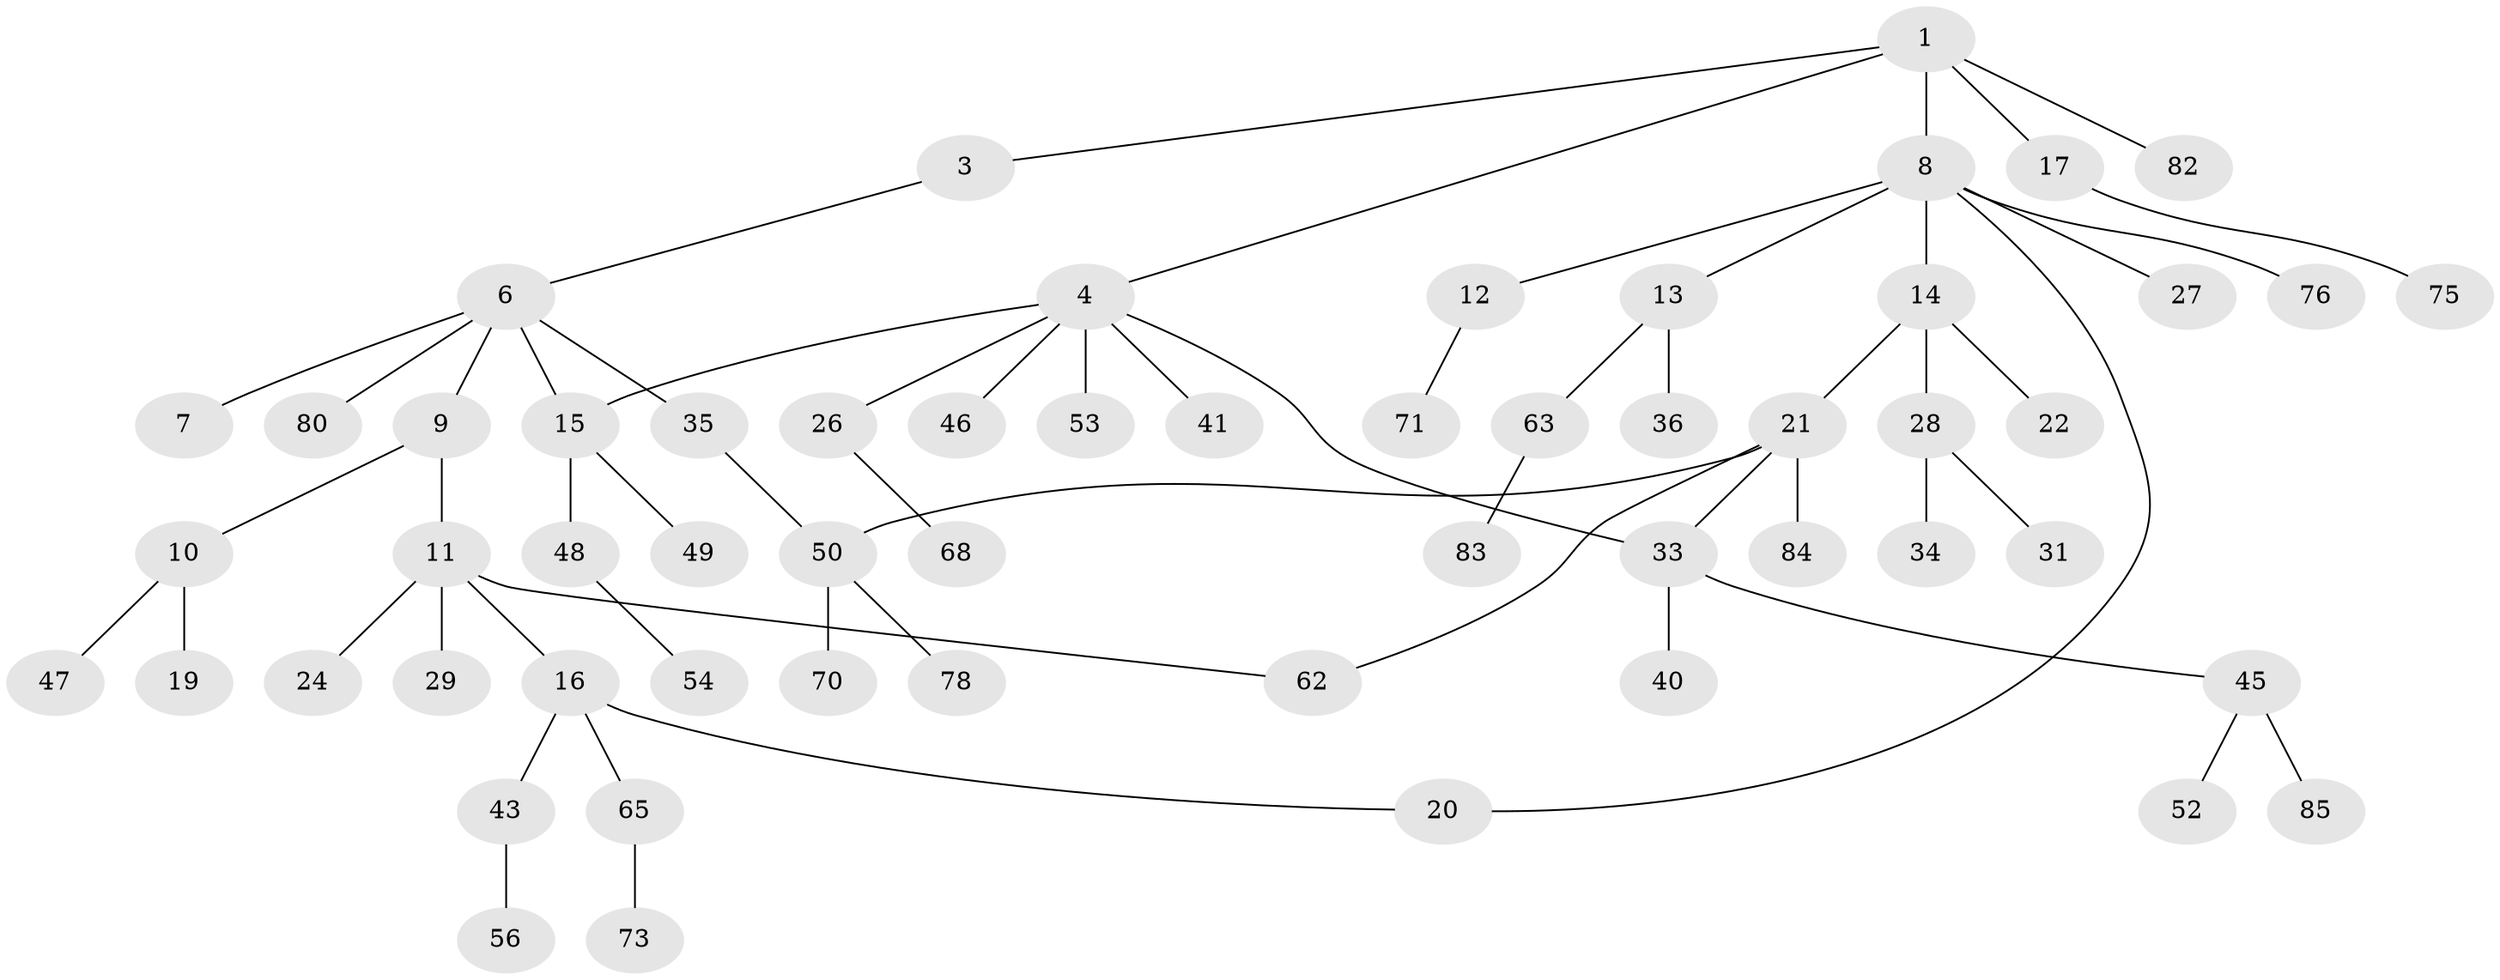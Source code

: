 // original degree distribution, {2: 0.27906976744186046, 5: 0.03488372093023256, 3: 0.16279069767441862, 1: 0.4186046511627907, 7: 0.011627906976744186, 4: 0.08139534883720931, 6: 0.011627906976744186}
// Generated by graph-tools (version 1.1) at 2025/41/03/06/25 10:41:29]
// undirected, 57 vertices, 61 edges
graph export_dot {
graph [start="1"]
  node [color=gray90,style=filled];
  1 [super="+2"];
  3 [super="+5"];
  4 [super="+25"];
  6 [super="+38"];
  7;
  8 [super="+51"];
  9;
  10 [super="+55"];
  11 [super="+37"];
  12;
  13 [super="+58"];
  14 [super="+18"];
  15 [super="+32"];
  16 [super="+23"];
  17 [super="+30"];
  19;
  20;
  21 [super="+42"];
  22 [super="+72"];
  24 [super="+66"];
  26 [super="+57"];
  27;
  28 [super="+74"];
  29;
  31;
  33 [super="+39"];
  34;
  35;
  36 [super="+67"];
  40 [super="+59"];
  41;
  43 [super="+44"];
  45 [super="+61"];
  46 [super="+60"];
  47 [super="+79"];
  48 [super="+69"];
  49;
  50 [super="+64"];
  52;
  53;
  54;
  56;
  62 [super="+77"];
  63;
  65;
  68;
  70;
  71 [super="+81"];
  73;
  75;
  76;
  78;
  80;
  82;
  83;
  84 [super="+86"];
  85;
  1 -- 3;
  1 -- 17;
  1 -- 82;
  1 -- 4;
  1 -- 8;
  3 -- 6;
  4 -- 15;
  4 -- 26;
  4 -- 46;
  4 -- 33;
  4 -- 53;
  4 -- 41;
  6 -- 7;
  6 -- 9;
  6 -- 35;
  6 -- 80;
  6 -- 15;
  8 -- 12;
  8 -- 13;
  8 -- 14;
  8 -- 27;
  8 -- 76;
  8 -- 20;
  9 -- 10;
  9 -- 11;
  10 -- 19;
  10 -- 47;
  11 -- 16 [weight=2];
  11 -- 24;
  11 -- 29;
  11 -- 62;
  12 -- 71;
  13 -- 36;
  13 -- 63;
  14 -- 22;
  14 -- 28;
  14 -- 21;
  15 -- 48;
  15 -- 49;
  16 -- 20;
  16 -- 65;
  16 -- 43;
  17 -- 75;
  21 -- 33;
  21 -- 50;
  21 -- 84;
  21 -- 62;
  26 -- 68;
  28 -- 31;
  28 -- 34;
  33 -- 40;
  33 -- 45;
  35 -- 50;
  43 -- 56;
  45 -- 52;
  45 -- 85;
  48 -- 54;
  50 -- 78;
  50 -- 70;
  63 -- 83;
  65 -- 73;
}
